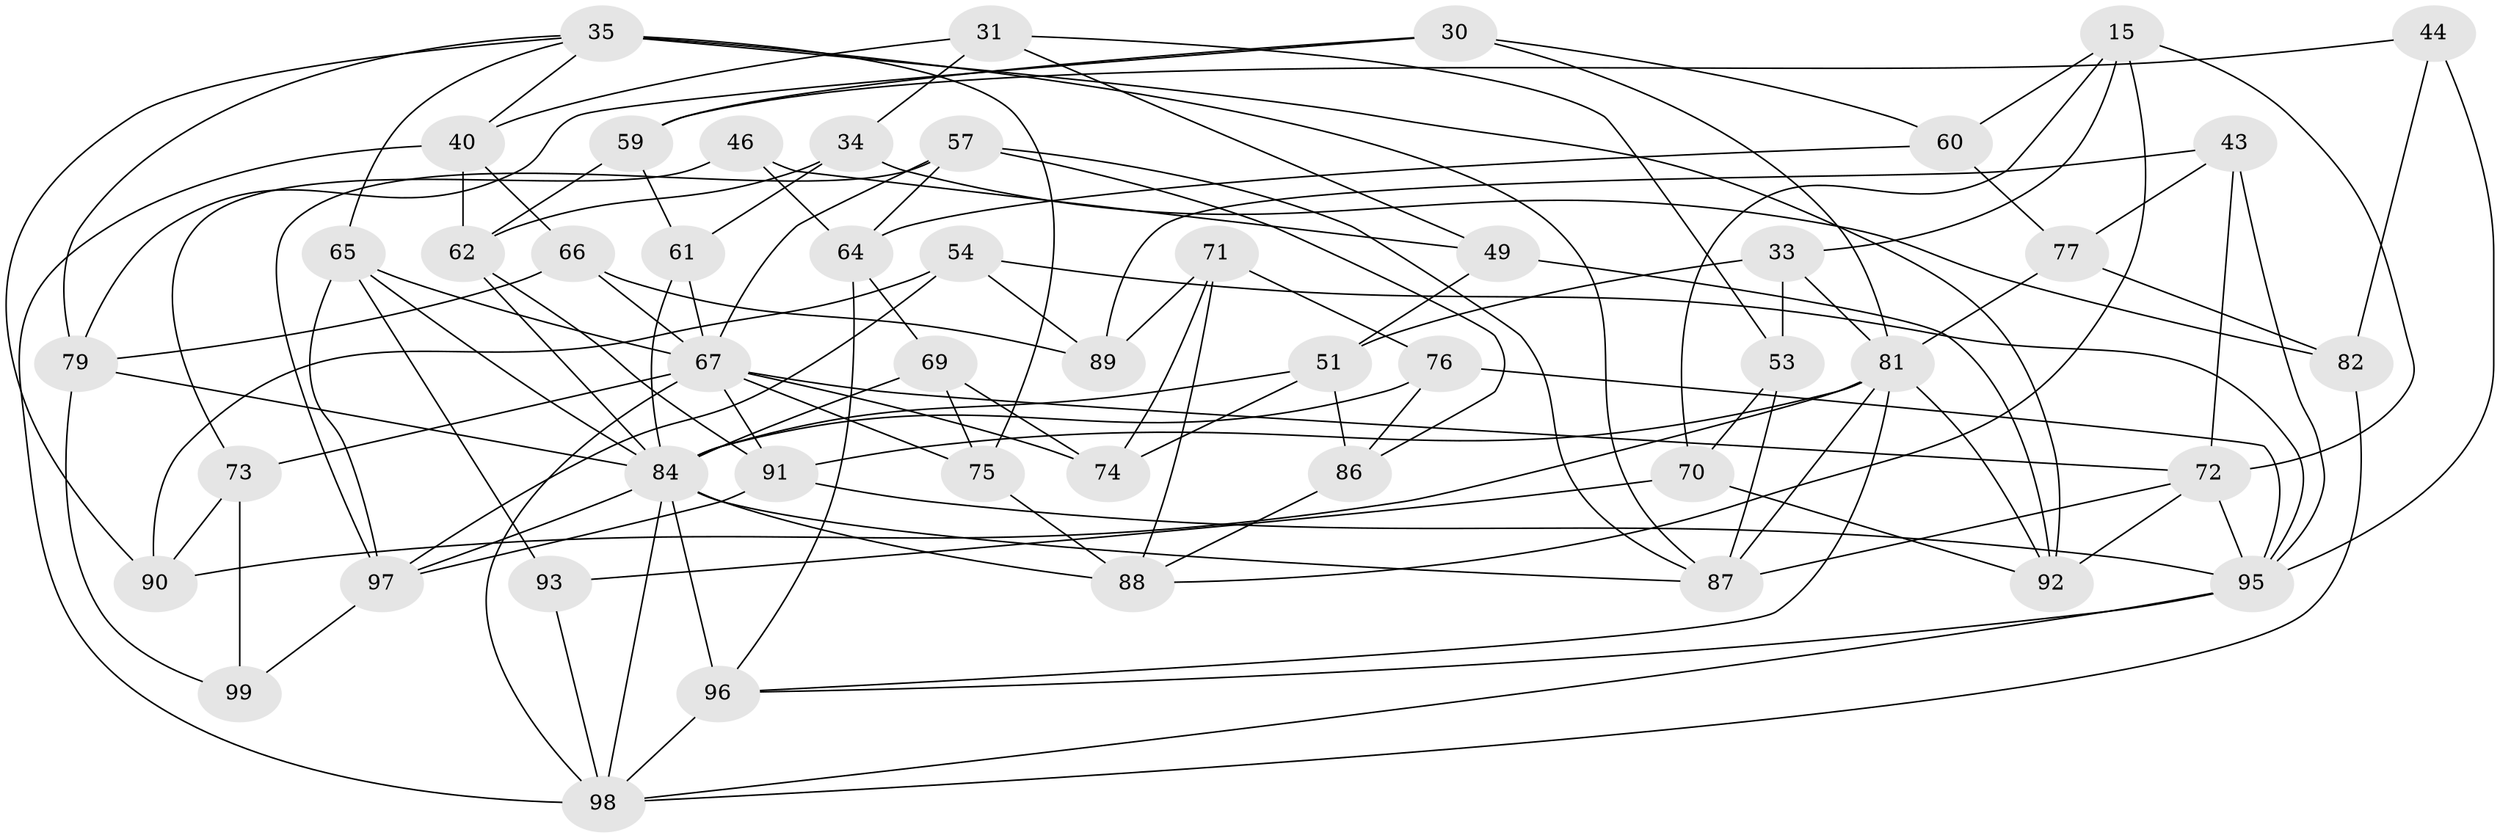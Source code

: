 // original degree distribution, {4: 1.0}
// Generated by graph-tools (version 1.1) at 2025/57/03/09/25 04:57:44]
// undirected, 49 vertices, 119 edges
graph export_dot {
graph [start="1"]
  node [color=gray90,style=filled];
  15 [super="+4"];
  30;
  31;
  33;
  34;
  35 [super="+11"];
  40 [super="+7"];
  43;
  44;
  46;
  49;
  51 [super="+26"];
  53;
  54;
  57 [super="+37"];
  59;
  60;
  61;
  62 [super="+48"];
  64 [super="+24"];
  65 [super="+50"];
  66;
  67 [super="+18+16"];
  69;
  70;
  71;
  72 [super="+20+38"];
  73 [super="+58"];
  74;
  75;
  76;
  77;
  79 [super="+42"];
  81 [super="+22+29+39"];
  82;
  84 [super="+9+45+21+32"];
  86;
  87 [super="+68"];
  88 [super="+1+14"];
  89;
  90;
  91 [super="+83"];
  92 [super="+52"];
  93;
  95 [super="+41"];
  96 [super="+55+80"];
  97 [super="+19+94"];
  98 [super="+63+78+85"];
  99;
  15 -- 60;
  15 -- 33;
  15 -- 88 [weight=2];
  15 -- 72;
  15 -- 70;
  30 -- 60;
  30 -- 79;
  30 -- 59;
  30 -- 81;
  31 -- 49;
  31 -- 34;
  31 -- 53;
  31 -- 40;
  33 -- 53;
  33 -- 51;
  33 -- 81;
  34 -- 61;
  34 -- 82;
  34 -- 62;
  35 -- 92;
  35 -- 75;
  35 -- 65;
  35 -- 90;
  35 -- 40;
  35 -- 87 [weight=2];
  35 -- 79;
  40 -- 62 [weight=2];
  40 -- 66;
  40 -- 98;
  43 -- 89;
  43 -- 72;
  43 -- 77;
  43 -- 95;
  44 -- 82;
  44 -- 59;
  44 -- 95 [weight=2];
  46 -- 49;
  46 -- 73 [weight=2];
  46 -- 64;
  49 -- 51;
  49 -- 92;
  51 -- 86;
  51 -- 84 [weight=2];
  51 -- 74;
  53 -- 87;
  53 -- 70;
  54 -- 89;
  54 -- 90;
  54 -- 95;
  54 -- 97;
  57 -- 86;
  57 -- 67 [weight=2];
  57 -- 97;
  57 -- 87;
  57 -- 64;
  59 -- 62;
  59 -- 61;
  60 -- 64;
  60 -- 77;
  61 -- 84;
  61 -- 67;
  62 -- 91;
  62 -- 84;
  64 -- 96 [weight=2];
  64 -- 69;
  65 -- 97;
  65 -- 93 [weight=2];
  65 -- 67;
  65 -- 84;
  66 -- 79;
  66 -- 89;
  66 -- 67;
  67 -- 75;
  67 -- 91;
  67 -- 72 [weight=2];
  67 -- 98 [weight=5];
  67 -- 73;
  67 -- 74;
  69 -- 74;
  69 -- 75;
  69 -- 84;
  70 -- 93;
  70 -- 92;
  71 -- 88;
  71 -- 89;
  71 -- 74;
  71 -- 76;
  72 -- 92;
  72 -- 87 [weight=2];
  72 -- 95;
  73 -- 99 [weight=2];
  73 -- 90;
  75 -- 88;
  76 -- 86;
  76 -- 84;
  76 -- 95;
  77 -- 82;
  77 -- 81;
  79 -- 84 [weight=2];
  79 -- 99;
  81 -- 91;
  81 -- 92 [weight=2];
  81 -- 90;
  81 -- 87 [weight=2];
  81 -- 96;
  82 -- 98;
  84 -- 88 [weight=3];
  84 -- 96 [weight=3];
  84 -- 87 [weight=2];
  84 -- 97 [weight=2];
  84 -- 98;
  86 -- 88;
  91 -- 97 [weight=2];
  91 -- 95;
  93 -- 98;
  95 -- 98 [weight=2];
  95 -- 96;
  96 -- 98 [weight=3];
  97 -- 99;
}
